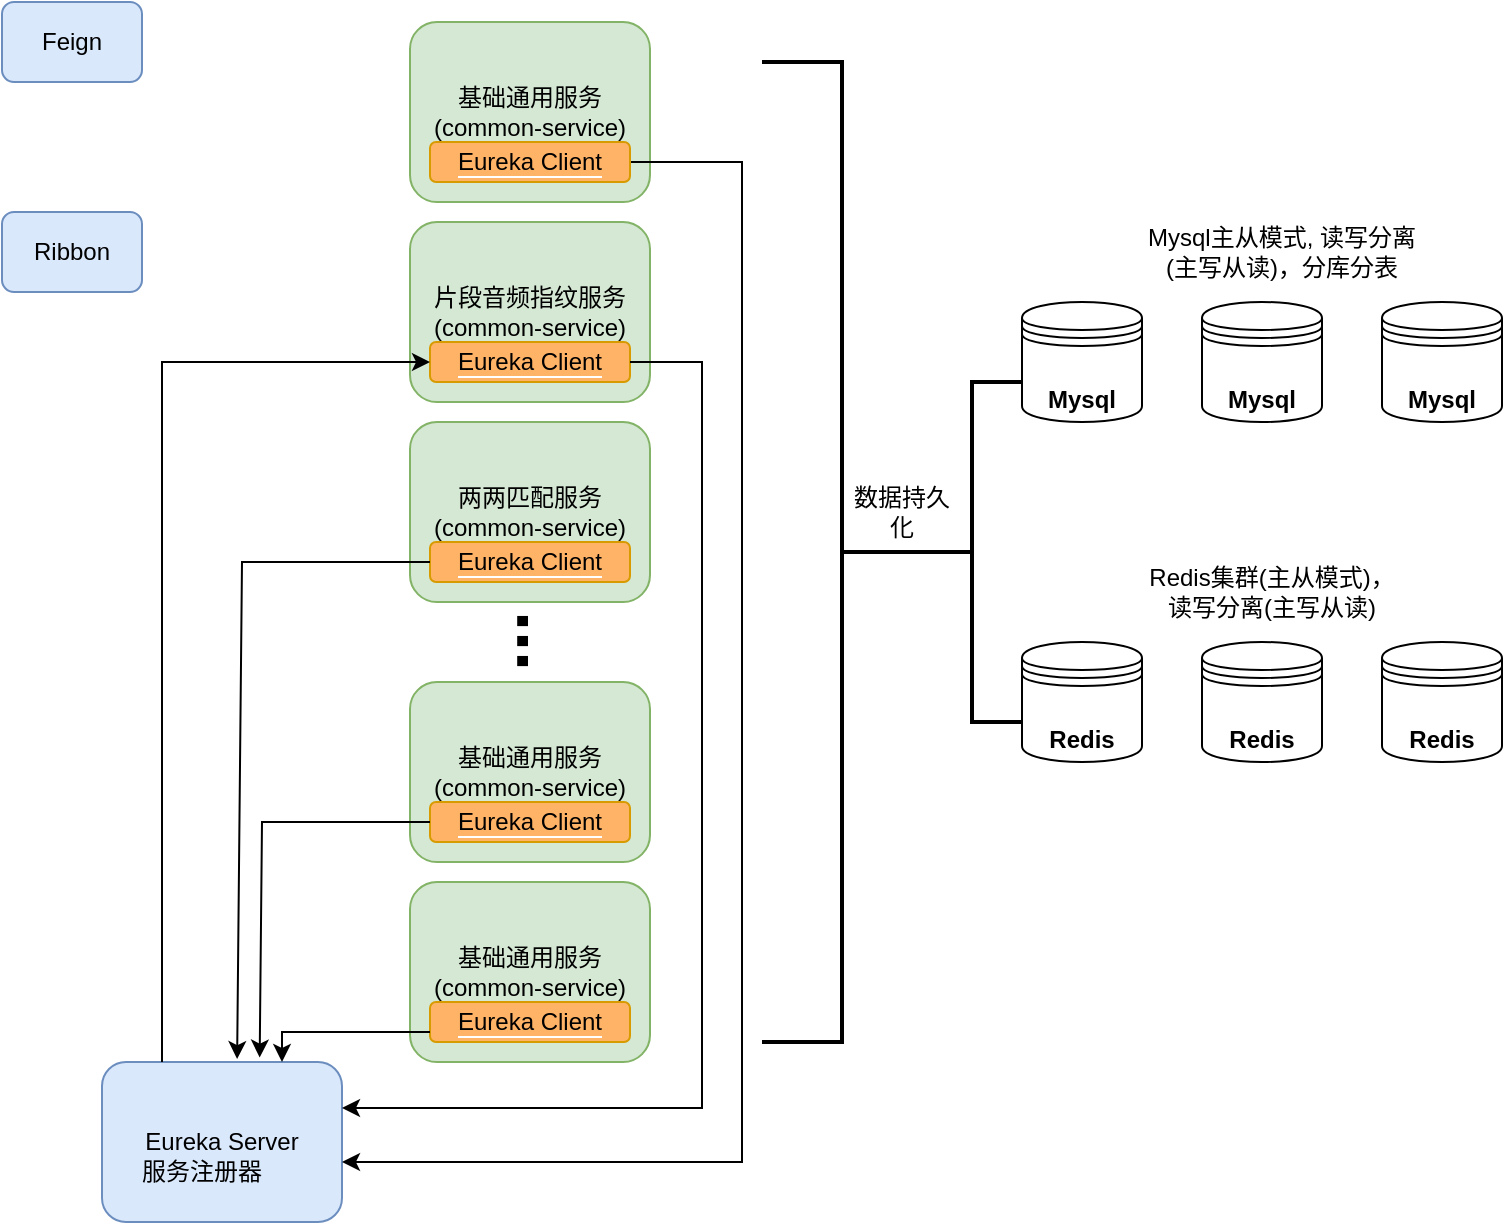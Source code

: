 <mxfile version="16.6.6" type="github">
  <diagram id="QWY6pxIXzyvx_8Pqc_8q" name="第 1 页">
    <mxGraphModel dx="1038" dy="1713" grid="1" gridSize="10" guides="1" tooltips="1" connect="1" arrows="1" fold="1" page="1" pageScale="1" pageWidth="827" pageHeight="1169" math="0" shadow="0">
      <root>
        <mxCell id="0" />
        <mxCell id="1" parent="0" />
        <mxCell id="9dJchCqGI2p8ibBqzcwE-8" value="&lt;b&gt;&lt;font style=&quot;font-size: 36px&quot;&gt;...&lt;/font&gt;&lt;/b&gt;" style="text;html=1;align=center;verticalAlign=middle;resizable=0;points=[];autosize=1;strokeColor=none;fillColor=none;horizontal=0;" vertex="1" parent="1">
          <mxGeometry x="380" y="140" width="40" height="40" as="geometry" />
        </mxCell>
        <mxCell id="9dJchCqGI2p8ibBqzcwE-9" value="基础通用服务&lt;br&gt;(common-service)" style="rounded=1;whiteSpace=wrap;html=1;fillColor=#d5e8d4;strokeColor=#82b366;align=center;" vertex="1" parent="1">
          <mxGeometry x="354" y="-150" width="120" height="90" as="geometry" />
        </mxCell>
        <mxCell id="9dJchCqGI2p8ibBqzcwE-10" value="&lt;div&gt;&lt;span style=&quot;font-size: 12px&quot;&gt;&lt;b&gt;Mysql&lt;/b&gt;&lt;/span&gt;&lt;/div&gt;" style="shape=datastore;whiteSpace=wrap;html=1;fontSize=36;align=center;" vertex="1" parent="1">
          <mxGeometry x="660" y="-10" width="60" height="60" as="geometry" />
        </mxCell>
        <mxCell id="9dJchCqGI2p8ibBqzcwE-11" value="&lt;font style=&quot;font-size: 12px&quot;&gt;&lt;b&gt;Redis&lt;/b&gt;&lt;/font&gt;" style="shape=datastore;whiteSpace=wrap;html=1;fontSize=36;" vertex="1" parent="1">
          <mxGeometry x="660" y="160" width="60" height="60" as="geometry" />
        </mxCell>
        <mxCell id="9dJchCqGI2p8ibBqzcwE-13" value="&lt;div&gt;&lt;span style=&quot;font-size: 12px&quot;&gt;&lt;b&gt;Mysql&lt;/b&gt;&lt;/span&gt;&lt;/div&gt;" style="shape=datastore;whiteSpace=wrap;html=1;fontSize=36;align=center;" vertex="1" parent="1">
          <mxGeometry x="750" y="-10" width="60" height="60" as="geometry" />
        </mxCell>
        <mxCell id="9dJchCqGI2p8ibBqzcwE-14" value="&lt;font style=&quot;font-size: 12px&quot;&gt;&lt;b&gt;Redis&lt;/b&gt;&lt;/font&gt;" style="shape=datastore;whiteSpace=wrap;html=1;fontSize=36;" vertex="1" parent="1">
          <mxGeometry x="750" y="160" width="60" height="60" as="geometry" />
        </mxCell>
        <mxCell id="9dJchCqGI2p8ibBqzcwE-15" value="&lt;font style=&quot;font-size: 12px&quot;&gt;&lt;b&gt;Redis&lt;/b&gt;&lt;/font&gt;" style="shape=datastore;whiteSpace=wrap;html=1;fontSize=36;" vertex="1" parent="1">
          <mxGeometry x="840" y="160" width="60" height="60" as="geometry" />
        </mxCell>
        <mxCell id="9dJchCqGI2p8ibBqzcwE-17" value="&lt;div&gt;&lt;span style=&quot;font-size: 12px&quot;&gt;&lt;b&gt;Mysql&lt;/b&gt;&lt;/span&gt;&lt;/div&gt;" style="shape=datastore;whiteSpace=wrap;html=1;fontSize=36;align=center;" vertex="1" parent="1">
          <mxGeometry x="840" y="-10" width="60" height="60" as="geometry" />
        </mxCell>
        <mxCell id="9dJchCqGI2p8ibBqzcwE-21" value="Mysql主从模式, 读写分离(主写从读)，分库分表" style="text;html=1;strokeColor=none;fillColor=none;align=center;verticalAlign=middle;whiteSpace=wrap;rounded=0;labelBackgroundColor=none;fontSize=12;" vertex="1" parent="1">
          <mxGeometry x="720" y="-50" width="140" height="30" as="geometry" />
        </mxCell>
        <mxCell id="9dJchCqGI2p8ibBqzcwE-23" value="Redis集群(主从模式)，读写分离(主写从读)" style="text;html=1;strokeColor=none;fillColor=none;align=center;verticalAlign=middle;whiteSpace=wrap;rounded=0;labelBackgroundColor=none;fontSize=12;" vertex="1" parent="1">
          <mxGeometry x="720" y="120" width="130" height="30" as="geometry" />
        </mxCell>
        <mxCell id="9dJchCqGI2p8ibBqzcwE-24" value="Eureka Server" style="rounded=1;whiteSpace=wrap;html=1;labelBackgroundColor=none;fontSize=12;fillColor=#dae8fc;strokeColor=#6c8ebf;" vertex="1" parent="1">
          <mxGeometry x="200" y="370" width="120" height="80" as="geometry" />
        </mxCell>
        <mxCell id="9dJchCqGI2p8ibBqzcwE-26" value="服务注册器" style="text;html=1;strokeColor=none;fillColor=none;align=center;verticalAlign=middle;whiteSpace=wrap;rounded=0;labelBackgroundColor=none;fontSize=12;" vertex="1" parent="1">
          <mxGeometry x="200" y="410" width="100" height="30" as="geometry" />
        </mxCell>
        <mxCell id="9dJchCqGI2p8ibBqzcwE-28" value="" style="endArrow=classic;html=1;rounded=0;fontSize=12;exitX=1;exitY=0.5;exitDx=0;exitDy=0;" edge="1" parent="1" source="9dJchCqGI2p8ibBqzcwE-65">
          <mxGeometry width="50" height="50" relative="1" as="geometry">
            <mxPoint x="480" y="260" as="sourcePoint" />
            <mxPoint x="320" y="420" as="targetPoint" />
            <Array as="points">
              <mxPoint x="520" y="-80" />
              <mxPoint x="520" y="420" />
            </Array>
          </mxGeometry>
        </mxCell>
        <mxCell id="9dJchCqGI2p8ibBqzcwE-48" value="" style="strokeWidth=2;html=1;shape=mxgraph.flowchart.annotation_2;align=left;labelPosition=right;pointerEvents=1;labelBackgroundColor=none;fontSize=9;" vertex="1" parent="1">
          <mxGeometry x="610" y="30" width="50" height="170" as="geometry" />
        </mxCell>
        <mxCell id="9dJchCqGI2p8ibBqzcwE-50" value="" style="strokeWidth=2;html=1;shape=mxgraph.flowchart.annotation_2;align=left;labelPosition=right;pointerEvents=1;labelBackgroundColor=none;fontSize=9;rotation=-180;" vertex="1" parent="1">
          <mxGeometry x="530" y="-130" width="80" height="490" as="geometry" />
        </mxCell>
        <mxCell id="9dJchCqGI2p8ibBqzcwE-51" value="&lt;span style=&quot;font-size: 12px&quot;&gt;数据持久化&lt;/span&gt;" style="text;html=1;strokeColor=none;fillColor=none;align=center;verticalAlign=middle;whiteSpace=wrap;rounded=0;labelBackgroundColor=none;fontSize=9;" vertex="1" parent="1">
          <mxGeometry x="570" y="70" width="60" height="50" as="geometry" />
        </mxCell>
        <mxCell id="9dJchCqGI2p8ibBqzcwE-56" value="Feign" style="rounded=1;whiteSpace=wrap;html=1;labelBackgroundColor=none;fontSize=12;fillColor=#dae8fc;strokeColor=#6c8ebf;" vertex="1" parent="1">
          <mxGeometry x="150" y="-160" width="70" height="40" as="geometry" />
        </mxCell>
        <mxCell id="9dJchCqGI2p8ibBqzcwE-63" value="Ribbon" style="rounded=1;whiteSpace=wrap;html=1;labelBackgroundColor=none;fontSize=12;fillColor=#dae8fc;strokeColor=#6c8ebf;" vertex="1" parent="1">
          <mxGeometry x="150" y="-55" width="70" height="40" as="geometry" />
        </mxCell>
        <mxCell id="9dJchCqGI2p8ibBqzcwE-65" value="&lt;span style=&quot;background-color: rgb(255 , 179 , 102)&quot;&gt;Eureka Client&lt;/span&gt;" style="rounded=1;whiteSpace=wrap;html=1;labelBackgroundColor=#FFFFFF;fontSize=12;fillColor=#FFB366;strokeColor=#d79b00;" vertex="1" parent="1">
          <mxGeometry x="364" y="-90" width="100" height="20" as="geometry" />
        </mxCell>
        <mxCell id="9dJchCqGI2p8ibBqzcwE-70" value="基础通用服务&lt;br&gt;(common-service)" style="rounded=1;whiteSpace=wrap;html=1;fillColor=#d5e8d4;strokeColor=#82b366;align=center;" vertex="1" parent="1">
          <mxGeometry x="354" y="180" width="120" height="90" as="geometry" />
        </mxCell>
        <mxCell id="9dJchCqGI2p8ibBqzcwE-71" value="&lt;span style=&quot;background-color: rgb(255 , 179 , 102)&quot;&gt;Eureka Client&lt;/span&gt;" style="rounded=1;whiteSpace=wrap;html=1;labelBackgroundColor=#FFFFFF;fontSize=12;fillColor=#FFB366;strokeColor=#d79b00;" vertex="1" parent="1">
          <mxGeometry x="364" y="240" width="100" height="20" as="geometry" />
        </mxCell>
        <mxCell id="9dJchCqGI2p8ibBqzcwE-72" value="片段音频指纹服务&lt;br&gt;(common-service)" style="rounded=1;whiteSpace=wrap;html=1;fillColor=#d5e8d4;strokeColor=#82b366;align=center;" vertex="1" parent="1">
          <mxGeometry x="354" y="-50" width="120" height="90" as="geometry" />
        </mxCell>
        <mxCell id="9dJchCqGI2p8ibBqzcwE-73" value="&lt;span style=&quot;background-color: rgb(255 , 179 , 102)&quot;&gt;Eureka Client&lt;/span&gt;" style="rounded=1;whiteSpace=wrap;html=1;labelBackgroundColor=#FFFFFF;fontSize=12;fillColor=#FFB366;strokeColor=#d79b00;" vertex="1" parent="1">
          <mxGeometry x="364" y="10" width="100" height="20" as="geometry" />
        </mxCell>
        <mxCell id="9dJchCqGI2p8ibBqzcwE-74" value="基础通用服务&lt;br&gt;(common-service)" style="rounded=1;whiteSpace=wrap;html=1;fillColor=#d5e8d4;strokeColor=#82b366;align=center;" vertex="1" parent="1">
          <mxGeometry x="354" y="280" width="120" height="90" as="geometry" />
        </mxCell>
        <mxCell id="9dJchCqGI2p8ibBqzcwE-75" value="&lt;span style=&quot;background-color: rgb(255 , 179 , 102)&quot;&gt;Eureka Client&lt;/span&gt;" style="rounded=1;whiteSpace=wrap;html=1;labelBackgroundColor=#FFFFFF;fontSize=12;fillColor=#FFB366;strokeColor=#d79b00;" vertex="1" parent="1">
          <mxGeometry x="364" y="340" width="100" height="20" as="geometry" />
        </mxCell>
        <mxCell id="9dJchCqGI2p8ibBqzcwE-76" value="两两匹配服务&lt;br&gt;(common-service)" style="rounded=1;whiteSpace=wrap;html=1;fillColor=#d5e8d4;strokeColor=#82b366;align=center;" vertex="1" parent="1">
          <mxGeometry x="354" y="50" width="120" height="90" as="geometry" />
        </mxCell>
        <mxCell id="9dJchCqGI2p8ibBqzcwE-77" value="&lt;span style=&quot;background-color: rgb(255 , 179 , 102)&quot;&gt;Eureka Client&lt;/span&gt;" style="rounded=1;whiteSpace=wrap;html=1;labelBackgroundColor=#FFFFFF;fontSize=12;fillColor=#FFB366;strokeColor=#d79b00;" vertex="1" parent="1">
          <mxGeometry x="364" y="110" width="100" height="20" as="geometry" />
        </mxCell>
        <mxCell id="9dJchCqGI2p8ibBqzcwE-80" value="" style="endArrow=classic;html=1;rounded=0;fontSize=12;exitX=1;exitY=0.5;exitDx=0;exitDy=0;" edge="1" parent="1" source="9dJchCqGI2p8ibBqzcwE-73">
          <mxGeometry width="50" height="50" relative="1" as="geometry">
            <mxPoint x="490" y="90" as="sourcePoint" />
            <mxPoint x="320" y="393" as="targetPoint" />
            <Array as="points">
              <mxPoint x="500" y="20" />
              <mxPoint x="500" y="393" />
            </Array>
          </mxGeometry>
        </mxCell>
        <mxCell id="9dJchCqGI2p8ibBqzcwE-81" value="" style="endArrow=classic;html=1;rounded=0;fontSize=12;exitX=0;exitY=0.5;exitDx=0;exitDy=0;entryX=0.563;entryY=-0.018;entryDx=0;entryDy=0;entryPerimeter=0;" edge="1" parent="1" source="9dJchCqGI2p8ibBqzcwE-77" target="9dJchCqGI2p8ibBqzcwE-24">
          <mxGeometry width="50" height="50" relative="1" as="geometry">
            <mxPoint x="490" y="190" as="sourcePoint" />
            <mxPoint x="220" y="95" as="targetPoint" />
            <Array as="points">
              <mxPoint x="270" y="120" />
            </Array>
          </mxGeometry>
        </mxCell>
        <mxCell id="9dJchCqGI2p8ibBqzcwE-82" value="" style="endArrow=classic;html=1;rounded=0;fontSize=12;exitX=0;exitY=0.5;exitDx=0;exitDy=0;entryX=0.657;entryY=-0.028;entryDx=0;entryDy=0;entryPerimeter=0;" edge="1" parent="1" source="9dJchCqGI2p8ibBqzcwE-71" target="9dJchCqGI2p8ibBqzcwE-24">
          <mxGeometry width="50" height="50" relative="1" as="geometry">
            <mxPoint x="490" y="190" as="sourcePoint" />
            <mxPoint x="270" y="225" as="targetPoint" />
            <Array as="points">
              <mxPoint x="280" y="250" />
            </Array>
          </mxGeometry>
        </mxCell>
        <mxCell id="9dJchCqGI2p8ibBqzcwE-83" value="" style="endArrow=classic;html=1;rounded=0;fontSize=12;exitX=0;exitY=0.75;exitDx=0;exitDy=0;entryX=0.75;entryY=0;entryDx=0;entryDy=0;" edge="1" parent="1" source="9dJchCqGI2p8ibBqzcwE-75" target="9dJchCqGI2p8ibBqzcwE-24">
          <mxGeometry width="50" height="50" relative="1" as="geometry">
            <mxPoint x="490" y="190" as="sourcePoint" />
            <mxPoint x="270" y="320" as="targetPoint" />
            <Array as="points">
              <mxPoint x="290" y="355" />
            </Array>
          </mxGeometry>
        </mxCell>
        <mxCell id="9dJchCqGI2p8ibBqzcwE-84" value="" style="endArrow=classic;html=1;rounded=0;fontSize=12;entryX=0;entryY=0.5;entryDx=0;entryDy=0;exitX=0.25;exitY=0;exitDx=0;exitDy=0;" edge="1" parent="1" source="9dJchCqGI2p8ibBqzcwE-24" target="9dJchCqGI2p8ibBqzcwE-73">
          <mxGeometry width="50" height="50" relative="1" as="geometry">
            <mxPoint x="80" y="40" as="sourcePoint" />
            <mxPoint x="540" y="40" as="targetPoint" />
            <Array as="points">
              <mxPoint x="230" y="20" />
            </Array>
          </mxGeometry>
        </mxCell>
      </root>
    </mxGraphModel>
  </diagram>
</mxfile>
